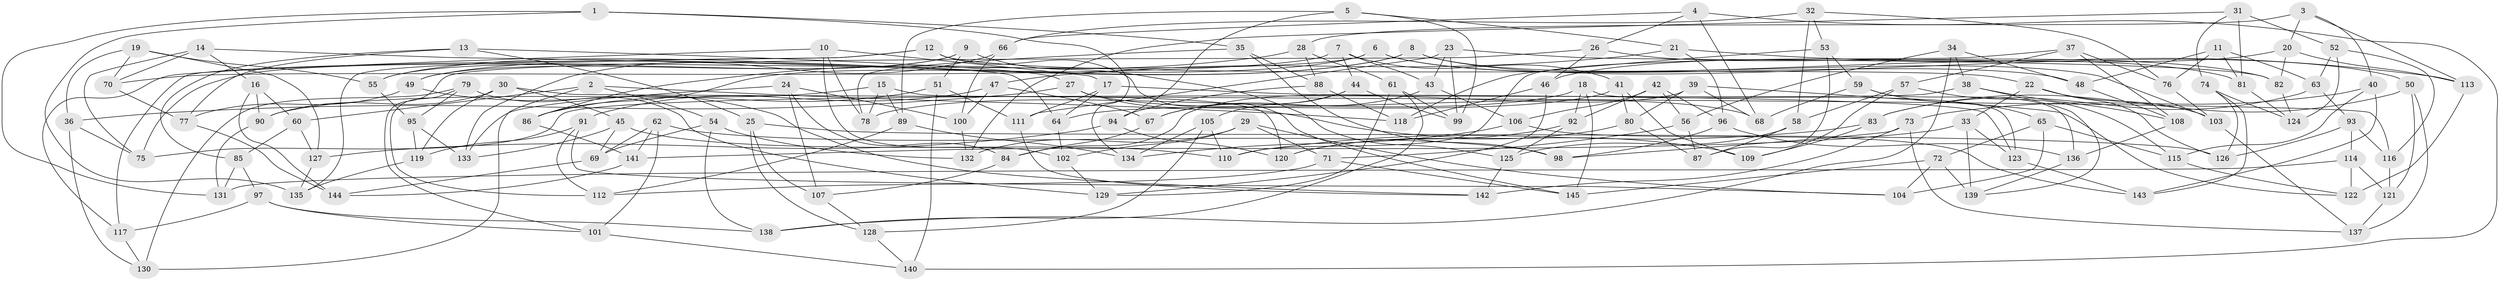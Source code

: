 // coarse degree distribution, {6: 0.5454545454545454, 5: 0.10227272727272728, 4: 0.32954545454545453, 3: 0.011363636363636364, 2: 0.011363636363636364}
// Generated by graph-tools (version 1.1) at 2025/52/02/27/25 19:52:28]
// undirected, 145 vertices, 290 edges
graph export_dot {
graph [start="1"]
  node [color=gray90,style=filled];
  1;
  2;
  3;
  4;
  5;
  6;
  7;
  8;
  9;
  10;
  11;
  12;
  13;
  14;
  15;
  16;
  17;
  18;
  19;
  20;
  21;
  22;
  23;
  24;
  25;
  26;
  27;
  28;
  29;
  30;
  31;
  32;
  33;
  34;
  35;
  36;
  37;
  38;
  39;
  40;
  41;
  42;
  43;
  44;
  45;
  46;
  47;
  48;
  49;
  50;
  51;
  52;
  53;
  54;
  55;
  56;
  57;
  58;
  59;
  60;
  61;
  62;
  63;
  64;
  65;
  66;
  67;
  68;
  69;
  70;
  71;
  72;
  73;
  74;
  75;
  76;
  77;
  78;
  79;
  80;
  81;
  82;
  83;
  84;
  85;
  86;
  87;
  88;
  89;
  90;
  91;
  92;
  93;
  94;
  95;
  96;
  97;
  98;
  99;
  100;
  101;
  102;
  103;
  104;
  105;
  106;
  107;
  108;
  109;
  110;
  111;
  112;
  113;
  114;
  115;
  116;
  117;
  118;
  119;
  120;
  121;
  122;
  123;
  124;
  125;
  126;
  127;
  128;
  129;
  130;
  131;
  132;
  133;
  134;
  135;
  136;
  137;
  138;
  139;
  140;
  141;
  142;
  143;
  144;
  145;
  1 -- 134;
  1 -- 131;
  1 -- 135;
  1 -- 35;
  2 -- 130;
  2 -- 54;
  2 -- 118;
  2 -- 60;
  3 -- 40;
  3 -- 20;
  3 -- 113;
  3 -- 28;
  4 -- 68;
  4 -- 140;
  4 -- 26;
  4 -- 66;
  5 -- 89;
  5 -- 99;
  5 -- 94;
  5 -- 21;
  6 -- 75;
  6 -- 48;
  6 -- 81;
  6 -- 86;
  7 -- 44;
  7 -- 43;
  7 -- 41;
  7 -- 70;
  8 -- 49;
  8 -- 50;
  8 -- 55;
  8 -- 103;
  9 -- 51;
  9 -- 55;
  9 -- 49;
  9 -- 125;
  10 -- 17;
  10 -- 102;
  10 -- 117;
  10 -- 78;
  11 -- 76;
  11 -- 63;
  11 -- 81;
  11 -- 48;
  12 -- 135;
  12 -- 22;
  12 -- 145;
  12 -- 117;
  13 -- 77;
  13 -- 27;
  13 -- 85;
  13 -- 25;
  14 -- 70;
  14 -- 75;
  14 -- 16;
  14 -- 64;
  15 -- 78;
  15 -- 90;
  15 -- 120;
  15 -- 89;
  16 -- 144;
  16 -- 60;
  16 -- 90;
  17 -- 111;
  17 -- 123;
  17 -- 64;
  18 -- 145;
  18 -- 123;
  18 -- 78;
  18 -- 92;
  19 -- 70;
  19 -- 55;
  19 -- 127;
  19 -- 36;
  20 -- 82;
  20 -- 46;
  20 -- 113;
  21 -- 47;
  21 -- 113;
  21 -- 96;
  22 -- 126;
  22 -- 103;
  22 -- 33;
  23 -- 111;
  23 -- 43;
  23 -- 82;
  23 -- 99;
  24 -- 84;
  24 -- 100;
  24 -- 107;
  24 -- 133;
  25 -- 107;
  25 -- 126;
  25 -- 128;
  26 -- 82;
  26 -- 101;
  26 -- 46;
  27 -- 68;
  27 -- 109;
  27 -- 36;
  28 -- 88;
  28 -- 61;
  28 -- 86;
  29 -- 104;
  29 -- 102;
  29 -- 132;
  29 -- 71;
  30 -- 119;
  30 -- 90;
  30 -- 116;
  30 -- 45;
  31 -- 132;
  31 -- 74;
  31 -- 52;
  31 -- 81;
  32 -- 66;
  32 -- 53;
  32 -- 76;
  32 -- 58;
  33 -- 123;
  33 -- 139;
  33 -- 141;
  34 -- 138;
  34 -- 38;
  34 -- 48;
  34 -- 56;
  35 -- 98;
  35 -- 78;
  35 -- 88;
  36 -- 75;
  36 -- 130;
  37 -- 57;
  37 -- 76;
  37 -- 108;
  37 -- 110;
  38 -- 139;
  38 -- 108;
  38 -- 75;
  39 -- 122;
  39 -- 68;
  39 -- 80;
  39 -- 84;
  40 -- 73;
  40 -- 115;
  40 -- 143;
  41 -- 80;
  41 -- 64;
  41 -- 109;
  42 -- 96;
  42 -- 56;
  42 -- 92;
  42 -- 106;
  43 -- 67;
  43 -- 106;
  44 -- 105;
  44 -- 67;
  44 -- 99;
  45 -- 110;
  45 -- 69;
  45 -- 133;
  46 -- 129;
  46 -- 118;
  47 -- 67;
  47 -- 100;
  47 -- 91;
  48 -- 108;
  49 -- 142;
  49 -- 77;
  50 -- 137;
  50 -- 83;
  50 -- 121;
  51 -- 111;
  51 -- 140;
  51 -- 86;
  52 -- 63;
  52 -- 124;
  52 -- 116;
  53 -- 87;
  53 -- 59;
  53 -- 118;
  54 -- 132;
  54 -- 138;
  54 -- 69;
  55 -- 95;
  56 -- 71;
  56 -- 87;
  57 -- 115;
  57 -- 58;
  57 -- 109;
  58 -- 125;
  58 -- 87;
  59 -- 68;
  59 -- 136;
  59 -- 65;
  60 -- 85;
  60 -- 127;
  61 -- 99;
  61 -- 138;
  61 -- 129;
  62 -- 98;
  62 -- 69;
  62 -- 141;
  62 -- 101;
  63 -- 83;
  63 -- 93;
  64 -- 102;
  65 -- 104;
  65 -- 72;
  65 -- 115;
  66 -- 100;
  66 -- 133;
  67 -- 84;
  69 -- 144;
  70 -- 77;
  71 -- 112;
  71 -- 145;
  72 -- 145;
  72 -- 139;
  72 -- 104;
  73 -- 142;
  73 -- 98;
  73 -- 137;
  74 -- 124;
  74 -- 143;
  74 -- 126;
  76 -- 103;
  77 -- 144;
  79 -- 112;
  79 -- 130;
  79 -- 129;
  79 -- 95;
  80 -- 120;
  80 -- 87;
  81 -- 124;
  82 -- 124;
  83 -- 110;
  83 -- 109;
  84 -- 107;
  85 -- 131;
  85 -- 97;
  86 -- 141;
  88 -- 118;
  88 -- 94;
  89 -- 134;
  89 -- 112;
  90 -- 131;
  91 -- 119;
  91 -- 104;
  91 -- 112;
  92 -- 120;
  92 -- 125;
  93 -- 114;
  93 -- 116;
  93 -- 126;
  94 -- 120;
  94 -- 127;
  95 -- 133;
  95 -- 119;
  96 -- 98;
  96 -- 136;
  97 -- 117;
  97 -- 138;
  97 -- 101;
  100 -- 132;
  101 -- 140;
  102 -- 129;
  103 -- 137;
  105 -- 128;
  105 -- 134;
  105 -- 110;
  106 -- 143;
  106 -- 134;
  107 -- 128;
  108 -- 136;
  111 -- 142;
  113 -- 122;
  114 -- 121;
  114 -- 131;
  114 -- 122;
  115 -- 122;
  116 -- 121;
  117 -- 130;
  119 -- 135;
  121 -- 137;
  123 -- 143;
  125 -- 142;
  127 -- 135;
  128 -- 140;
  136 -- 139;
  141 -- 144;
}
